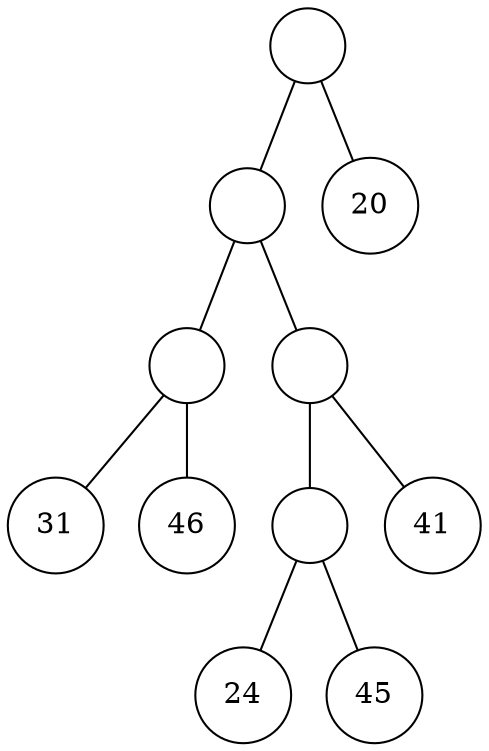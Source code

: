 graph g {
graph[ordering="out"];
1[label="", shape=circle, width=0.5];
1--2;
1--3;
2[label="", shape=circle, width=0.5];
2--4;
2--5;
4[label="", shape=circle, width=0.5];
4--8;
4--9;
8[label="31",shape=circle, width=0.5];
9[label="46",shape=circle, width=0.5];
5[label="", shape=circle, width=0.5];
5--10;
5--11;
10[label="", shape=circle, width=0.5];
10--20;
10--21;
20[label="24",shape=circle, width=0.5];
21[label="45",shape=circle, width=0.5];
11[label="41",shape=circle, width=0.5];
3[label="20",shape=circle, width=0.5];
}
